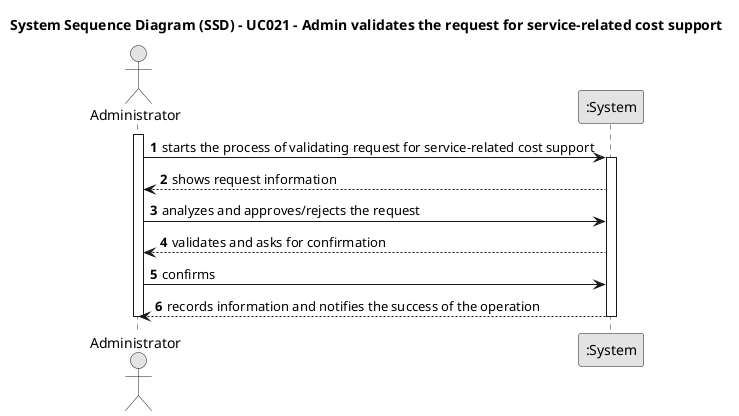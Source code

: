 @startuml
skinparam monochrome true
skinparam packageStyle rectangle
skinparam shadowing false

title System Sequence Diagram (SSD) - UC021 - Admin validates the request for service-related cost support




autonumber

actor Administrator as admin
participant ":System" as system

activate admin
    admin -> system : starts the process of validating request for service-related cost support
    activate system
        system --> admin : shows request information
        admin -> system : analyzes and approves/rejects the request
        system --> admin : validates and asks for confirmation
        admin -> system : confirms
        system --> admin : records information and notifies the success of the operation
    deactivate system
deactivate admin


@enduml
